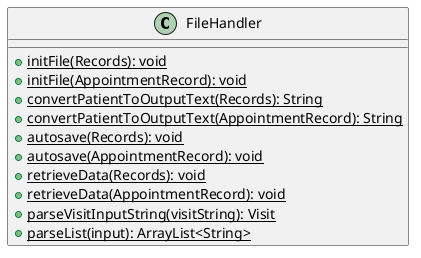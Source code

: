 @startuml
'https://plantuml.com/class-diagram

class FileHandler {
  +{static} initFile(Records): void
  +{static} initFile(AppointmentRecord): void
  +{static} convertPatientToOutputText(Records): String
  +{static} convertPatientToOutputText(AppointmentRecord): String
  +{static} autosave(Records): void
  +{static} autosave(AppointmentRecord): void
  +{static} retrieveData(Records): void
  +{static} retrieveData(AppointmentRecord): void
  +{static} parseVisitInputString(visitString): Visit
  +{static} parseList(input): ArrayList<String>
}

@enduml